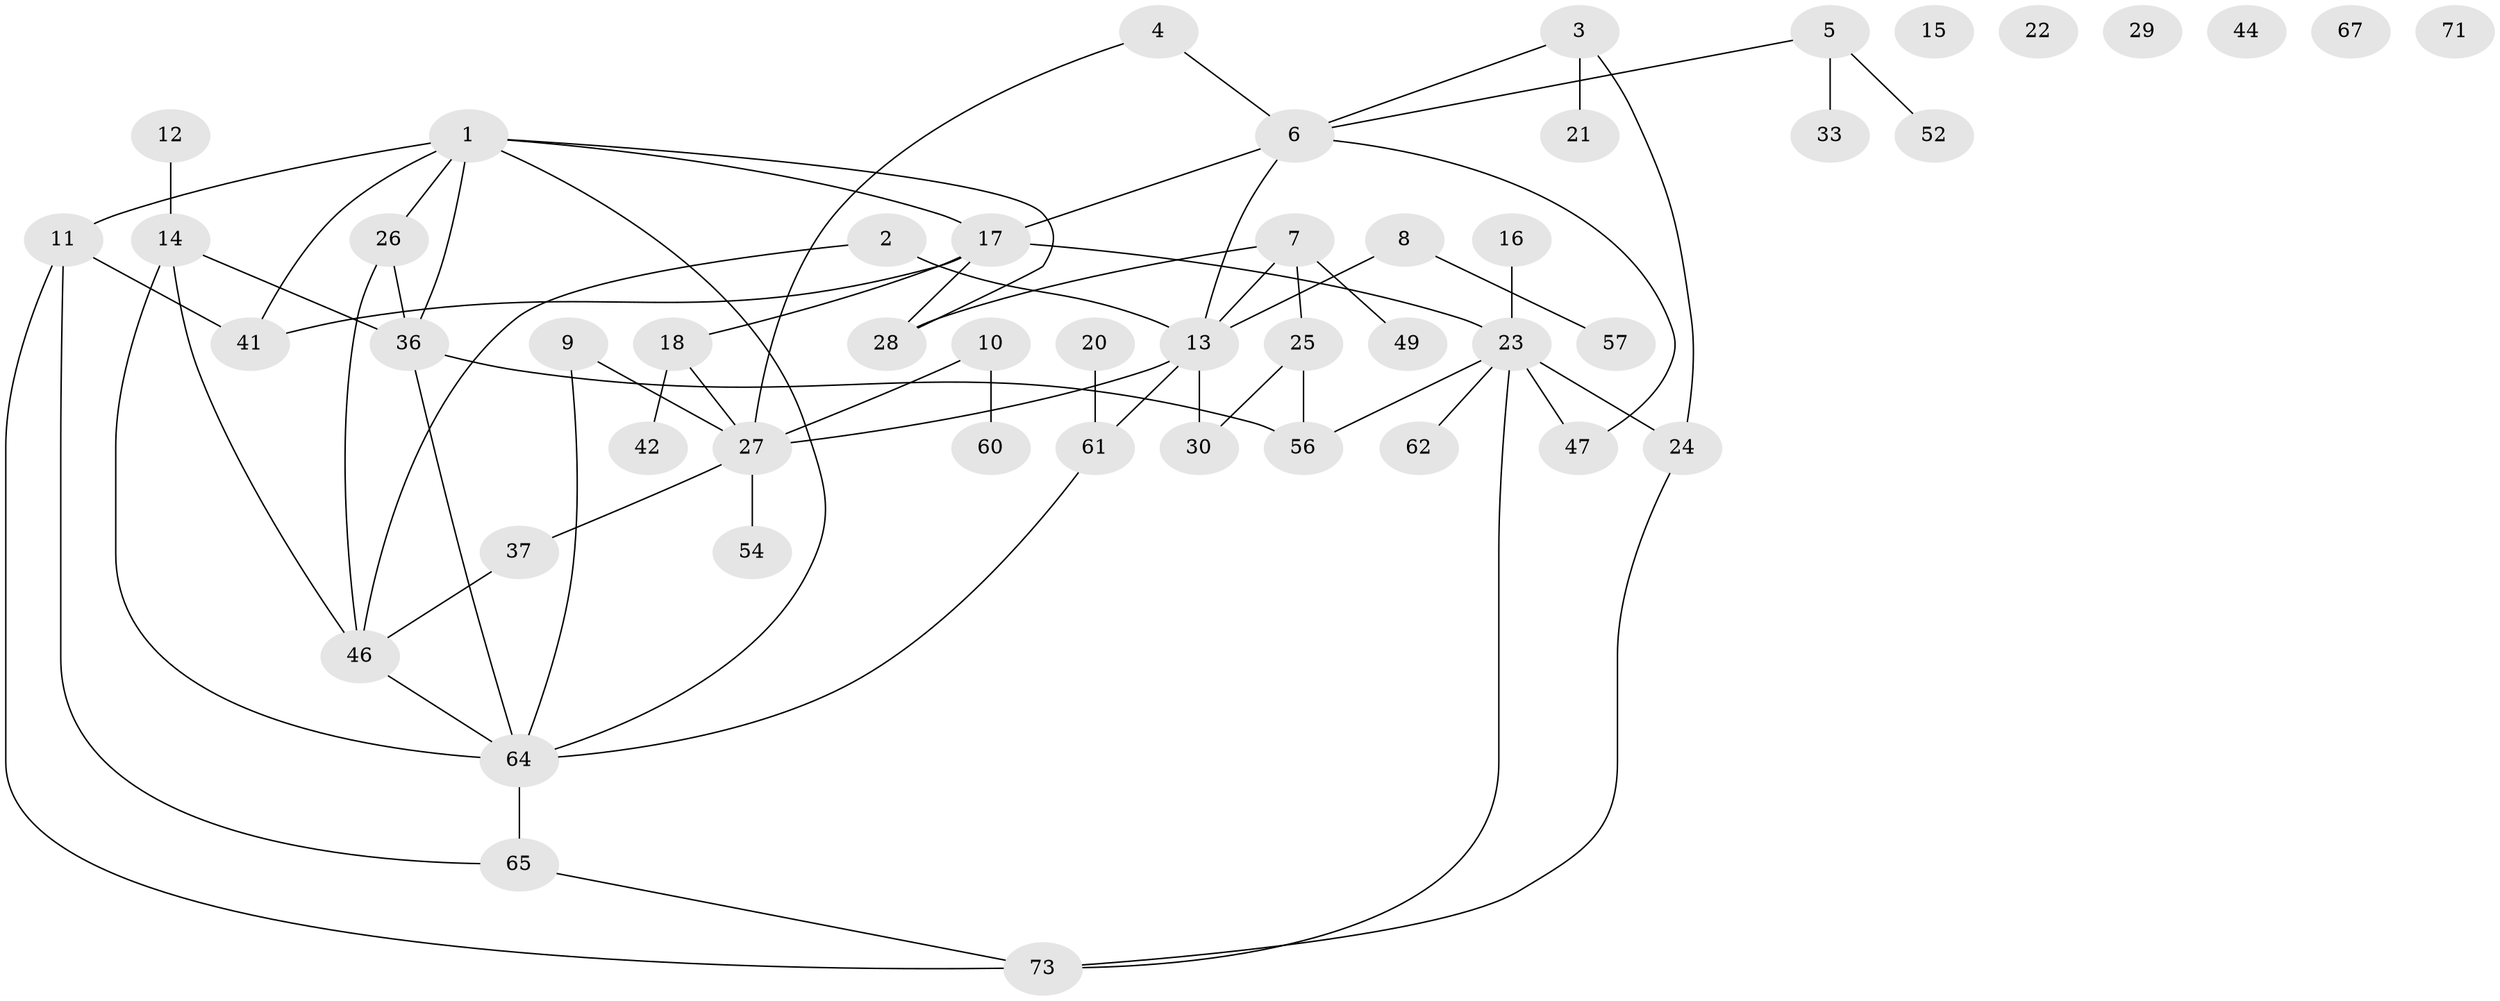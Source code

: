 // Generated by graph-tools (version 1.1) at 2025/23/03/03/25 07:23:25]
// undirected, 50 vertices, 67 edges
graph export_dot {
graph [start="1"]
  node [color=gray90,style=filled];
  1 [super="+51"];
  2;
  3;
  4;
  5 [super="+38"];
  6 [super="+19"];
  7 [super="+50"];
  8;
  9;
  10 [super="+43"];
  11 [super="+53"];
  12;
  13 [super="+70"];
  14 [super="+31"];
  15;
  16;
  17 [super="+39"];
  18 [super="+45"];
  20;
  21;
  22;
  23 [super="+55"];
  24 [super="+32"];
  25;
  26 [super="+34"];
  27 [super="+35"];
  28 [super="+58"];
  29;
  30 [super="+40"];
  33;
  36;
  37;
  41 [super="+66"];
  42;
  44;
  46 [super="+48"];
  47;
  49 [super="+69"];
  52;
  54;
  56 [super="+59"];
  57 [super="+63"];
  60;
  61;
  62;
  64 [super="+68"];
  65 [super="+72"];
  67;
  71;
  73;
  1 -- 36;
  1 -- 64;
  1 -- 17;
  1 -- 41;
  1 -- 26;
  1 -- 11;
  1 -- 28;
  2 -- 13;
  2 -- 46;
  3 -- 6;
  3 -- 21;
  3 -- 24;
  4 -- 27;
  4 -- 6;
  5 -- 33;
  5 -- 52;
  5 -- 6;
  6 -- 13;
  6 -- 17;
  6 -- 47;
  7 -- 25;
  7 -- 28;
  7 -- 13;
  7 -- 49;
  8 -- 13;
  8 -- 57;
  9 -- 64;
  9 -- 27;
  10 -- 27;
  10 -- 60;
  11 -- 73;
  11 -- 41;
  11 -- 65;
  12 -- 14;
  13 -- 30;
  13 -- 27;
  13 -- 61;
  14 -- 64;
  14 -- 36;
  14 -- 46;
  16 -- 23;
  17 -- 18;
  17 -- 28;
  17 -- 41;
  17 -- 23;
  18 -- 27;
  18 -- 42;
  20 -- 61;
  23 -- 47;
  23 -- 73;
  23 -- 24;
  23 -- 56;
  23 -- 62;
  24 -- 73;
  25 -- 56;
  25 -- 30;
  26 -- 36;
  26 -- 46;
  27 -- 37;
  27 -- 54;
  36 -- 64;
  36 -- 56;
  37 -- 46;
  46 -- 64;
  61 -- 64;
  64 -- 65;
  65 -- 73;
}
